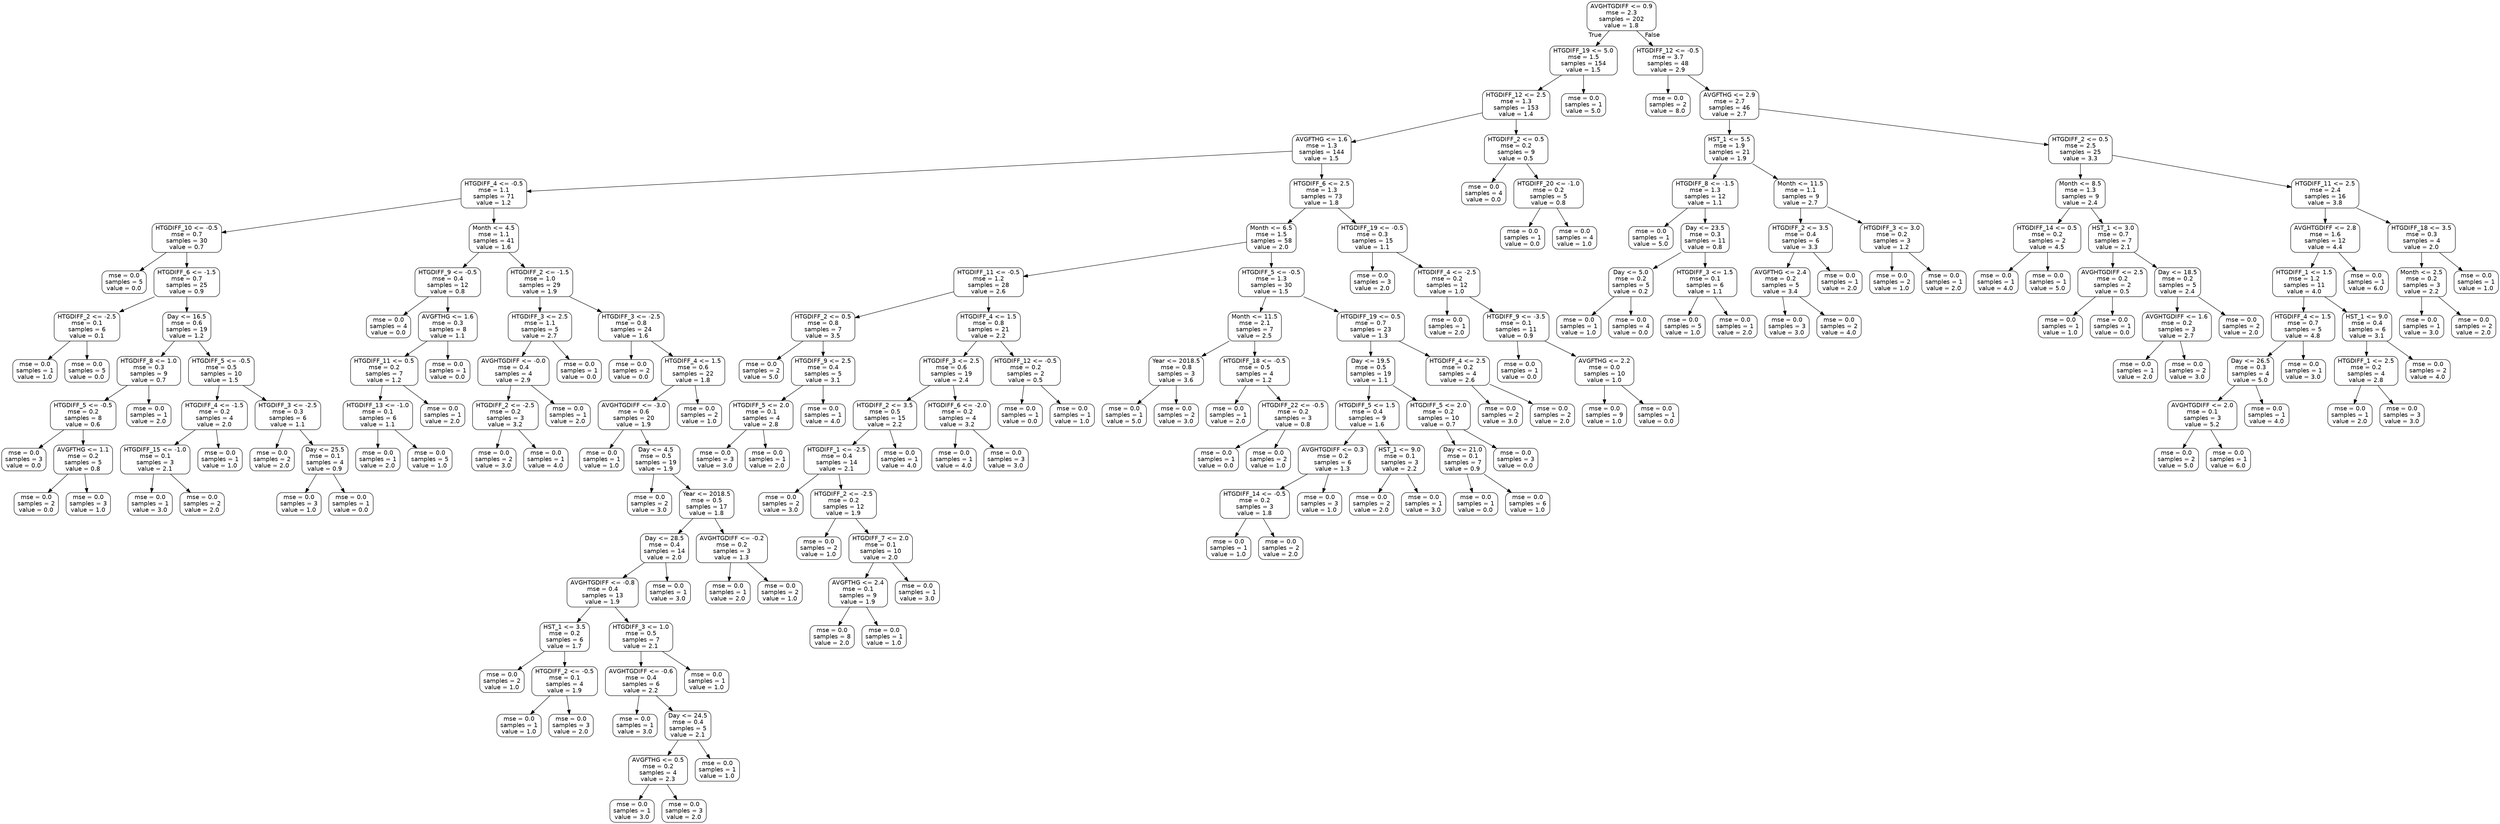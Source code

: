digraph Tree {
node [shape=box, style="rounded", color="black", fontname=helvetica] ;
edge [fontname=helvetica] ;
0 [label="AVGHTGDIFF <= 0.9\nmse = 2.3\nsamples = 202\nvalue = 1.8"] ;
1 [label="HTGDIFF_19 <= 5.0\nmse = 1.5\nsamples = 154\nvalue = 1.5"] ;
0 -> 1 [labeldistance=2.5, labelangle=45, headlabel="True"] ;
2 [label="HTGDIFF_12 <= 2.5\nmse = 1.3\nsamples = 153\nvalue = 1.4"] ;
1 -> 2 ;
3 [label="AVGFTHG <= 1.6\nmse = 1.3\nsamples = 144\nvalue = 1.5"] ;
2 -> 3 ;
4 [label="HTGDIFF_4 <= -0.5\nmse = 1.1\nsamples = 71\nvalue = 1.2"] ;
3 -> 4 ;
5 [label="HTGDIFF_10 <= -0.5\nmse = 0.7\nsamples = 30\nvalue = 0.7"] ;
4 -> 5 ;
6 [label="mse = 0.0\nsamples = 5\nvalue = 0.0"] ;
5 -> 6 ;
7 [label="HTGDIFF_6 <= -1.5\nmse = 0.7\nsamples = 25\nvalue = 0.9"] ;
5 -> 7 ;
8 [label="HTGDIFF_2 <= -2.5\nmse = 0.1\nsamples = 6\nvalue = 0.1"] ;
7 -> 8 ;
9 [label="mse = 0.0\nsamples = 1\nvalue = 1.0"] ;
8 -> 9 ;
10 [label="mse = 0.0\nsamples = 5\nvalue = 0.0"] ;
8 -> 10 ;
11 [label="Day <= 16.5\nmse = 0.6\nsamples = 19\nvalue = 1.2"] ;
7 -> 11 ;
12 [label="HTGDIFF_8 <= 1.0\nmse = 0.3\nsamples = 9\nvalue = 0.7"] ;
11 -> 12 ;
13 [label="HTGDIFF_5 <= -0.5\nmse = 0.2\nsamples = 8\nvalue = 0.6"] ;
12 -> 13 ;
14 [label="mse = 0.0\nsamples = 3\nvalue = 0.0"] ;
13 -> 14 ;
15 [label="AVGFTHG <= 1.1\nmse = 0.2\nsamples = 5\nvalue = 0.8"] ;
13 -> 15 ;
16 [label="mse = 0.0\nsamples = 2\nvalue = 0.0"] ;
15 -> 16 ;
17 [label="mse = 0.0\nsamples = 3\nvalue = 1.0"] ;
15 -> 17 ;
18 [label="mse = 0.0\nsamples = 1\nvalue = 2.0"] ;
12 -> 18 ;
19 [label="HTGDIFF_5 <= -0.5\nmse = 0.5\nsamples = 10\nvalue = 1.5"] ;
11 -> 19 ;
20 [label="HTGDIFF_4 <= -1.5\nmse = 0.2\nsamples = 4\nvalue = 2.0"] ;
19 -> 20 ;
21 [label="HTGDIFF_15 <= -1.0\nmse = 0.1\nsamples = 3\nvalue = 2.1"] ;
20 -> 21 ;
22 [label="mse = 0.0\nsamples = 1\nvalue = 3.0"] ;
21 -> 22 ;
23 [label="mse = 0.0\nsamples = 2\nvalue = 2.0"] ;
21 -> 23 ;
24 [label="mse = 0.0\nsamples = 1\nvalue = 1.0"] ;
20 -> 24 ;
25 [label="HTGDIFF_3 <= -2.5\nmse = 0.3\nsamples = 6\nvalue = 1.1"] ;
19 -> 25 ;
26 [label="mse = 0.0\nsamples = 2\nvalue = 2.0"] ;
25 -> 26 ;
27 [label="Day <= 25.5\nmse = 0.1\nsamples = 4\nvalue = 0.9"] ;
25 -> 27 ;
28 [label="mse = 0.0\nsamples = 3\nvalue = 1.0"] ;
27 -> 28 ;
29 [label="mse = 0.0\nsamples = 1\nvalue = 0.0"] ;
27 -> 29 ;
30 [label="Month <= 4.5\nmse = 1.1\nsamples = 41\nvalue = 1.6"] ;
4 -> 30 ;
31 [label="HTGDIFF_9 <= -0.5\nmse = 0.4\nsamples = 12\nvalue = 0.8"] ;
30 -> 31 ;
32 [label="mse = 0.0\nsamples = 4\nvalue = 0.0"] ;
31 -> 32 ;
33 [label="AVGFTHG <= 1.6\nmse = 0.3\nsamples = 8\nvalue = 1.1"] ;
31 -> 33 ;
34 [label="HTGDIFF_11 <= 0.5\nmse = 0.2\nsamples = 7\nvalue = 1.2"] ;
33 -> 34 ;
35 [label="HTGDIFF_13 <= -1.0\nmse = 0.1\nsamples = 6\nvalue = 1.1"] ;
34 -> 35 ;
36 [label="mse = 0.0\nsamples = 1\nvalue = 2.0"] ;
35 -> 36 ;
37 [label="mse = 0.0\nsamples = 5\nvalue = 1.0"] ;
35 -> 37 ;
38 [label="mse = 0.0\nsamples = 1\nvalue = 2.0"] ;
34 -> 38 ;
39 [label="mse = 0.0\nsamples = 1\nvalue = 0.0"] ;
33 -> 39 ;
40 [label="HTGDIFF_2 <= -1.5\nmse = 1.0\nsamples = 29\nvalue = 1.9"] ;
30 -> 40 ;
41 [label="HTGDIFF_3 <= 2.5\nmse = 1.1\nsamples = 5\nvalue = 2.7"] ;
40 -> 41 ;
42 [label="AVGHTGDIFF <= -0.0\nmse = 0.4\nsamples = 4\nvalue = 2.9"] ;
41 -> 42 ;
43 [label="HTGDIFF_2 <= -2.5\nmse = 0.2\nsamples = 3\nvalue = 3.2"] ;
42 -> 43 ;
44 [label="mse = 0.0\nsamples = 2\nvalue = 3.0"] ;
43 -> 44 ;
45 [label="mse = 0.0\nsamples = 1\nvalue = 4.0"] ;
43 -> 45 ;
46 [label="mse = 0.0\nsamples = 1\nvalue = 2.0"] ;
42 -> 46 ;
47 [label="mse = 0.0\nsamples = 1\nvalue = 0.0"] ;
41 -> 47 ;
48 [label="HTGDIFF_3 <= -2.5\nmse = 0.8\nsamples = 24\nvalue = 1.6"] ;
40 -> 48 ;
49 [label="mse = 0.0\nsamples = 2\nvalue = 0.0"] ;
48 -> 49 ;
50 [label="HTGDIFF_4 <= 1.5\nmse = 0.6\nsamples = 22\nvalue = 1.8"] ;
48 -> 50 ;
51 [label="AVGHTGDIFF <= -3.0\nmse = 0.6\nsamples = 20\nvalue = 1.9"] ;
50 -> 51 ;
52 [label="mse = 0.0\nsamples = 1\nvalue = 1.0"] ;
51 -> 52 ;
53 [label="Day <= 4.5\nmse = 0.5\nsamples = 19\nvalue = 1.9"] ;
51 -> 53 ;
54 [label="mse = 0.0\nsamples = 2\nvalue = 3.0"] ;
53 -> 54 ;
55 [label="Year <= 2018.5\nmse = 0.5\nsamples = 17\nvalue = 1.8"] ;
53 -> 55 ;
56 [label="Day <= 28.5\nmse = 0.4\nsamples = 14\nvalue = 2.0"] ;
55 -> 56 ;
57 [label="AVGHTGDIFF <= -0.8\nmse = 0.4\nsamples = 13\nvalue = 1.9"] ;
56 -> 57 ;
58 [label="HST_1 <= 3.5\nmse = 0.2\nsamples = 6\nvalue = 1.7"] ;
57 -> 58 ;
59 [label="mse = 0.0\nsamples = 2\nvalue = 1.0"] ;
58 -> 59 ;
60 [label="HTGDIFF_2 <= -0.5\nmse = 0.1\nsamples = 4\nvalue = 1.9"] ;
58 -> 60 ;
61 [label="mse = 0.0\nsamples = 1\nvalue = 1.0"] ;
60 -> 61 ;
62 [label="mse = 0.0\nsamples = 3\nvalue = 2.0"] ;
60 -> 62 ;
63 [label="HTGDIFF_3 <= 1.0\nmse = 0.5\nsamples = 7\nvalue = 2.1"] ;
57 -> 63 ;
64 [label="AVGHTGDIFF <= -0.6\nmse = 0.4\nsamples = 6\nvalue = 2.2"] ;
63 -> 64 ;
65 [label="mse = 0.0\nsamples = 1\nvalue = 3.0"] ;
64 -> 65 ;
66 [label="Day <= 24.5\nmse = 0.4\nsamples = 5\nvalue = 2.1"] ;
64 -> 66 ;
67 [label="AVGFTHG <= 0.5\nmse = 0.2\nsamples = 4\nvalue = 2.3"] ;
66 -> 67 ;
68 [label="mse = 0.0\nsamples = 1\nvalue = 3.0"] ;
67 -> 68 ;
69 [label="mse = 0.0\nsamples = 3\nvalue = 2.0"] ;
67 -> 69 ;
70 [label="mse = 0.0\nsamples = 1\nvalue = 1.0"] ;
66 -> 70 ;
71 [label="mse = 0.0\nsamples = 1\nvalue = 1.0"] ;
63 -> 71 ;
72 [label="mse = 0.0\nsamples = 1\nvalue = 3.0"] ;
56 -> 72 ;
73 [label="AVGHTGDIFF <= -0.2\nmse = 0.2\nsamples = 3\nvalue = 1.3"] ;
55 -> 73 ;
74 [label="mse = 0.0\nsamples = 1\nvalue = 2.0"] ;
73 -> 74 ;
75 [label="mse = 0.0\nsamples = 2\nvalue = 1.0"] ;
73 -> 75 ;
76 [label="mse = 0.0\nsamples = 2\nvalue = 1.0"] ;
50 -> 76 ;
77 [label="HTGDIFF_6 <= 2.5\nmse = 1.3\nsamples = 73\nvalue = 1.8"] ;
3 -> 77 ;
78 [label="Month <= 6.5\nmse = 1.5\nsamples = 58\nvalue = 2.0"] ;
77 -> 78 ;
79 [label="HTGDIFF_11 <= -0.5\nmse = 1.2\nsamples = 28\nvalue = 2.6"] ;
78 -> 79 ;
80 [label="HTGDIFF_2 <= 0.5\nmse = 0.8\nsamples = 7\nvalue = 3.5"] ;
79 -> 80 ;
81 [label="mse = 0.0\nsamples = 2\nvalue = 5.0"] ;
80 -> 81 ;
82 [label="HTGDIFF_9 <= 2.5\nmse = 0.4\nsamples = 5\nvalue = 3.1"] ;
80 -> 82 ;
83 [label="HTGDIFF_5 <= 2.0\nmse = 0.1\nsamples = 4\nvalue = 2.8"] ;
82 -> 83 ;
84 [label="mse = 0.0\nsamples = 3\nvalue = 3.0"] ;
83 -> 84 ;
85 [label="mse = 0.0\nsamples = 1\nvalue = 2.0"] ;
83 -> 85 ;
86 [label="mse = 0.0\nsamples = 1\nvalue = 4.0"] ;
82 -> 86 ;
87 [label="HTGDIFF_4 <= 1.5\nmse = 0.8\nsamples = 21\nvalue = 2.2"] ;
79 -> 87 ;
88 [label="HTGDIFF_3 <= 2.5\nmse = 0.6\nsamples = 19\nvalue = 2.4"] ;
87 -> 88 ;
89 [label="HTGDIFF_2 <= 3.5\nmse = 0.5\nsamples = 15\nvalue = 2.2"] ;
88 -> 89 ;
90 [label="HTGDIFF_1 <= -2.5\nmse = 0.4\nsamples = 14\nvalue = 2.1"] ;
89 -> 90 ;
91 [label="mse = 0.0\nsamples = 2\nvalue = 3.0"] ;
90 -> 91 ;
92 [label="HTGDIFF_2 <= -2.5\nmse = 0.2\nsamples = 12\nvalue = 1.9"] ;
90 -> 92 ;
93 [label="mse = 0.0\nsamples = 2\nvalue = 1.0"] ;
92 -> 93 ;
94 [label="HTGDIFF_7 <= 2.0\nmse = 0.1\nsamples = 10\nvalue = 2.0"] ;
92 -> 94 ;
95 [label="AVGFTHG <= 2.4\nmse = 0.1\nsamples = 9\nvalue = 1.9"] ;
94 -> 95 ;
96 [label="mse = 0.0\nsamples = 8\nvalue = 2.0"] ;
95 -> 96 ;
97 [label="mse = 0.0\nsamples = 1\nvalue = 1.0"] ;
95 -> 97 ;
98 [label="mse = 0.0\nsamples = 1\nvalue = 3.0"] ;
94 -> 98 ;
99 [label="mse = 0.0\nsamples = 1\nvalue = 4.0"] ;
89 -> 99 ;
100 [label="HTGDIFF_6 <= -2.0\nmse = 0.2\nsamples = 4\nvalue = 3.2"] ;
88 -> 100 ;
101 [label="mse = 0.0\nsamples = 1\nvalue = 4.0"] ;
100 -> 101 ;
102 [label="mse = 0.0\nsamples = 3\nvalue = 3.0"] ;
100 -> 102 ;
103 [label="HTGDIFF_12 <= -0.5\nmse = 0.2\nsamples = 2\nvalue = 0.5"] ;
87 -> 103 ;
104 [label="mse = 0.0\nsamples = 1\nvalue = 0.0"] ;
103 -> 104 ;
105 [label="mse = 0.0\nsamples = 1\nvalue = 1.0"] ;
103 -> 105 ;
106 [label="HTGDIFF_5 <= -0.5\nmse = 1.3\nsamples = 30\nvalue = 1.5"] ;
78 -> 106 ;
107 [label="Month <= 11.5\nmse = 2.1\nsamples = 7\nvalue = 2.5"] ;
106 -> 107 ;
108 [label="Year <= 2018.5\nmse = 0.8\nsamples = 3\nvalue = 3.6"] ;
107 -> 108 ;
109 [label="mse = 0.0\nsamples = 1\nvalue = 5.0"] ;
108 -> 109 ;
110 [label="mse = 0.0\nsamples = 2\nvalue = 3.0"] ;
108 -> 110 ;
111 [label="HTGDIFF_18 <= -0.5\nmse = 0.5\nsamples = 4\nvalue = 1.2"] ;
107 -> 111 ;
112 [label="mse = 0.0\nsamples = 1\nvalue = 2.0"] ;
111 -> 112 ;
113 [label="HTGDIFF_22 <= -0.5\nmse = 0.2\nsamples = 3\nvalue = 0.8"] ;
111 -> 113 ;
114 [label="mse = 0.0\nsamples = 1\nvalue = 0.0"] ;
113 -> 114 ;
115 [label="mse = 0.0\nsamples = 2\nvalue = 1.0"] ;
113 -> 115 ;
116 [label="HTGDIFF_19 <= 0.5\nmse = 0.7\nsamples = 23\nvalue = 1.3"] ;
106 -> 116 ;
117 [label="Day <= 19.5\nmse = 0.5\nsamples = 19\nvalue = 1.1"] ;
116 -> 117 ;
118 [label="HTGDIFF_5 <= 1.5\nmse = 0.4\nsamples = 9\nvalue = 1.6"] ;
117 -> 118 ;
119 [label="AVGHTGDIFF <= 0.3\nmse = 0.2\nsamples = 6\nvalue = 1.3"] ;
118 -> 119 ;
120 [label="HTGDIFF_14 <= -0.5\nmse = 0.2\nsamples = 3\nvalue = 1.8"] ;
119 -> 120 ;
121 [label="mse = 0.0\nsamples = 1\nvalue = 1.0"] ;
120 -> 121 ;
122 [label="mse = 0.0\nsamples = 2\nvalue = 2.0"] ;
120 -> 122 ;
123 [label="mse = 0.0\nsamples = 3\nvalue = 1.0"] ;
119 -> 123 ;
124 [label="HST_1 <= 9.0\nmse = 0.1\nsamples = 3\nvalue = 2.2"] ;
118 -> 124 ;
125 [label="mse = 0.0\nsamples = 2\nvalue = 2.0"] ;
124 -> 125 ;
126 [label="mse = 0.0\nsamples = 1\nvalue = 3.0"] ;
124 -> 126 ;
127 [label="HTGDIFF_5 <= 2.0\nmse = 0.2\nsamples = 10\nvalue = 0.7"] ;
117 -> 127 ;
128 [label="Day <= 21.0\nmse = 0.1\nsamples = 7\nvalue = 0.9"] ;
127 -> 128 ;
129 [label="mse = 0.0\nsamples = 1\nvalue = 0.0"] ;
128 -> 129 ;
130 [label="mse = 0.0\nsamples = 6\nvalue = 1.0"] ;
128 -> 130 ;
131 [label="mse = 0.0\nsamples = 3\nvalue = 0.0"] ;
127 -> 131 ;
132 [label="HTGDIFF_4 <= 2.5\nmse = 0.2\nsamples = 4\nvalue = 2.6"] ;
116 -> 132 ;
133 [label="mse = 0.0\nsamples = 2\nvalue = 3.0"] ;
132 -> 133 ;
134 [label="mse = 0.0\nsamples = 2\nvalue = 2.0"] ;
132 -> 134 ;
135 [label="HTGDIFF_19 <= -0.5\nmse = 0.3\nsamples = 15\nvalue = 1.1"] ;
77 -> 135 ;
136 [label="mse = 0.0\nsamples = 3\nvalue = 2.0"] ;
135 -> 136 ;
137 [label="HTGDIFF_4 <= -2.5\nmse = 0.2\nsamples = 12\nvalue = 1.0"] ;
135 -> 137 ;
138 [label="mse = 0.0\nsamples = 1\nvalue = 2.0"] ;
137 -> 138 ;
139 [label="HTGDIFF_9 <= -3.5\nmse = 0.1\nsamples = 11\nvalue = 0.9"] ;
137 -> 139 ;
140 [label="mse = 0.0\nsamples = 1\nvalue = 0.0"] ;
139 -> 140 ;
141 [label="AVGFTHG <= 2.2\nmse = 0.0\nsamples = 10\nvalue = 1.0"] ;
139 -> 141 ;
142 [label="mse = 0.0\nsamples = 9\nvalue = 1.0"] ;
141 -> 142 ;
143 [label="mse = 0.0\nsamples = 1\nvalue = 0.0"] ;
141 -> 143 ;
144 [label="HTGDIFF_2 <= 0.5\nmse = 0.2\nsamples = 9\nvalue = 0.5"] ;
2 -> 144 ;
145 [label="mse = 0.0\nsamples = 4\nvalue = 0.0"] ;
144 -> 145 ;
146 [label="HTGDIFF_20 <= -1.0\nmse = 0.2\nsamples = 5\nvalue = 0.8"] ;
144 -> 146 ;
147 [label="mse = 0.0\nsamples = 1\nvalue = 0.0"] ;
146 -> 147 ;
148 [label="mse = 0.0\nsamples = 4\nvalue = 1.0"] ;
146 -> 148 ;
149 [label="mse = 0.0\nsamples = 1\nvalue = 5.0"] ;
1 -> 149 ;
150 [label="HTGDIFF_12 <= -0.5\nmse = 3.7\nsamples = 48\nvalue = 2.9"] ;
0 -> 150 [labeldistance=2.5, labelangle=-45, headlabel="False"] ;
151 [label="mse = 0.0\nsamples = 2\nvalue = 8.0"] ;
150 -> 151 ;
152 [label="AVGFTHG <= 2.9\nmse = 2.7\nsamples = 46\nvalue = 2.7"] ;
150 -> 152 ;
153 [label="HST_1 <= 5.5\nmse = 1.9\nsamples = 21\nvalue = 1.9"] ;
152 -> 153 ;
154 [label="HTGDIFF_8 <= -1.5\nmse = 1.3\nsamples = 12\nvalue = 1.1"] ;
153 -> 154 ;
155 [label="mse = 0.0\nsamples = 1\nvalue = 5.0"] ;
154 -> 155 ;
156 [label="Day <= 23.5\nmse = 0.3\nsamples = 11\nvalue = 0.8"] ;
154 -> 156 ;
157 [label="Day <= 5.0\nmse = 0.2\nsamples = 5\nvalue = 0.2"] ;
156 -> 157 ;
158 [label="mse = 0.0\nsamples = 1\nvalue = 1.0"] ;
157 -> 158 ;
159 [label="mse = 0.0\nsamples = 4\nvalue = 0.0"] ;
157 -> 159 ;
160 [label="HTGDIFF_3 <= 1.5\nmse = 0.1\nsamples = 6\nvalue = 1.1"] ;
156 -> 160 ;
161 [label="mse = 0.0\nsamples = 5\nvalue = 1.0"] ;
160 -> 161 ;
162 [label="mse = 0.0\nsamples = 1\nvalue = 2.0"] ;
160 -> 162 ;
163 [label="Month <= 11.5\nmse = 1.1\nsamples = 9\nvalue = 2.7"] ;
153 -> 163 ;
164 [label="HTGDIFF_2 <= 3.5\nmse = 0.4\nsamples = 6\nvalue = 3.3"] ;
163 -> 164 ;
165 [label="AVGFTHG <= 2.4\nmse = 0.2\nsamples = 5\nvalue = 3.4"] ;
164 -> 165 ;
166 [label="mse = 0.0\nsamples = 3\nvalue = 3.0"] ;
165 -> 166 ;
167 [label="mse = 0.0\nsamples = 2\nvalue = 4.0"] ;
165 -> 167 ;
168 [label="mse = 0.0\nsamples = 1\nvalue = 2.0"] ;
164 -> 168 ;
169 [label="HTGDIFF_3 <= 3.0\nmse = 0.2\nsamples = 3\nvalue = 1.2"] ;
163 -> 169 ;
170 [label="mse = 0.0\nsamples = 2\nvalue = 1.0"] ;
169 -> 170 ;
171 [label="mse = 0.0\nsamples = 1\nvalue = 2.0"] ;
169 -> 171 ;
172 [label="HTGDIFF_2 <= 0.5\nmse = 2.5\nsamples = 25\nvalue = 3.3"] ;
152 -> 172 ;
173 [label="Month <= 8.5\nmse = 1.3\nsamples = 9\nvalue = 2.4"] ;
172 -> 173 ;
174 [label="HTGDIFF_14 <= 0.5\nmse = 0.2\nsamples = 2\nvalue = 4.5"] ;
173 -> 174 ;
175 [label="mse = 0.0\nsamples = 1\nvalue = 4.0"] ;
174 -> 175 ;
176 [label="mse = 0.0\nsamples = 1\nvalue = 5.0"] ;
174 -> 176 ;
177 [label="HST_1 <= 3.0\nmse = 0.7\nsamples = 7\nvalue = 2.1"] ;
173 -> 177 ;
178 [label="AVGHTGDIFF <= 2.5\nmse = 0.2\nsamples = 2\nvalue = 0.5"] ;
177 -> 178 ;
179 [label="mse = 0.0\nsamples = 1\nvalue = 1.0"] ;
178 -> 179 ;
180 [label="mse = 0.0\nsamples = 1\nvalue = 0.0"] ;
178 -> 180 ;
181 [label="Day <= 18.5\nmse = 0.2\nsamples = 5\nvalue = 2.4"] ;
177 -> 181 ;
182 [label="AVGHTGDIFF <= 1.6\nmse = 0.2\nsamples = 3\nvalue = 2.7"] ;
181 -> 182 ;
183 [label="mse = 0.0\nsamples = 1\nvalue = 2.0"] ;
182 -> 183 ;
184 [label="mse = 0.0\nsamples = 2\nvalue = 3.0"] ;
182 -> 184 ;
185 [label="mse = 0.0\nsamples = 2\nvalue = 2.0"] ;
181 -> 185 ;
186 [label="HTGDIFF_11 <= 2.5\nmse = 2.4\nsamples = 16\nvalue = 3.8"] ;
172 -> 186 ;
187 [label="AVGHTGDIFF <= 2.8\nmse = 1.6\nsamples = 12\nvalue = 4.4"] ;
186 -> 187 ;
188 [label="HTGDIFF_1 <= 1.5\nmse = 1.2\nsamples = 11\nvalue = 4.0"] ;
187 -> 188 ;
189 [label="HTGDIFF_4 <= 1.5\nmse = 0.7\nsamples = 5\nvalue = 4.8"] ;
188 -> 189 ;
190 [label="Day <= 26.5\nmse = 0.3\nsamples = 4\nvalue = 5.0"] ;
189 -> 190 ;
191 [label="AVGHTGDIFF <= 2.0\nmse = 0.1\nsamples = 3\nvalue = 5.2"] ;
190 -> 191 ;
192 [label="mse = 0.0\nsamples = 2\nvalue = 5.0"] ;
191 -> 192 ;
193 [label="mse = 0.0\nsamples = 1\nvalue = 6.0"] ;
191 -> 193 ;
194 [label="mse = 0.0\nsamples = 1\nvalue = 4.0"] ;
190 -> 194 ;
195 [label="mse = 0.0\nsamples = 1\nvalue = 3.0"] ;
189 -> 195 ;
196 [label="HST_1 <= 9.0\nmse = 0.4\nsamples = 6\nvalue = 3.1"] ;
188 -> 196 ;
197 [label="HTGDIFF_1 <= 2.5\nmse = 0.2\nsamples = 4\nvalue = 2.8"] ;
196 -> 197 ;
198 [label="mse = 0.0\nsamples = 1\nvalue = 2.0"] ;
197 -> 198 ;
199 [label="mse = 0.0\nsamples = 3\nvalue = 3.0"] ;
197 -> 199 ;
200 [label="mse = 0.0\nsamples = 2\nvalue = 4.0"] ;
196 -> 200 ;
201 [label="mse = 0.0\nsamples = 1\nvalue = 6.0"] ;
187 -> 201 ;
202 [label="HTGDIFF_18 <= 3.5\nmse = 0.3\nsamples = 4\nvalue = 2.0"] ;
186 -> 202 ;
203 [label="Month <= 2.5\nmse = 0.2\nsamples = 3\nvalue = 2.2"] ;
202 -> 203 ;
204 [label="mse = 0.0\nsamples = 1\nvalue = 3.0"] ;
203 -> 204 ;
205 [label="mse = 0.0\nsamples = 2\nvalue = 2.0"] ;
203 -> 205 ;
206 [label="mse = 0.0\nsamples = 1\nvalue = 1.0"] ;
202 -> 206 ;
}